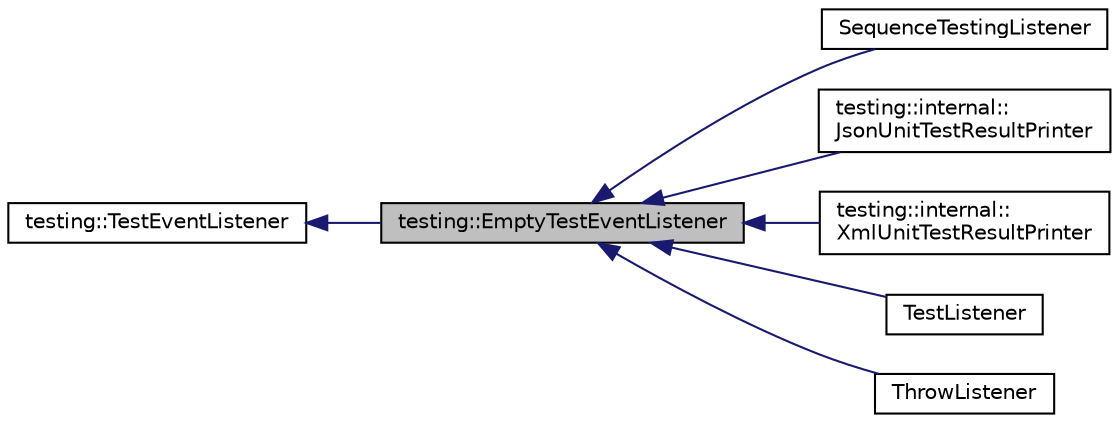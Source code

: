 digraph "testing::EmptyTestEventListener"
{
 // LATEX_PDF_SIZE
  edge [fontname="Helvetica",fontsize="10",labelfontname="Helvetica",labelfontsize="10"];
  node [fontname="Helvetica",fontsize="10",shape=record];
  rankdir="LR";
  Node1 [label="testing::EmptyTestEventListener",height=0.2,width=0.4,color="black", fillcolor="grey75", style="filled", fontcolor="black",tooltip=" "];
  Node2 -> Node1 [dir="back",color="midnightblue",fontsize="10",style="solid",fontname="Helvetica"];
  Node2 [label="testing::TestEventListener",height=0.2,width=0.4,color="black", fillcolor="white", style="filled",URL="$classtesting_1_1TestEventListener.html",tooltip=" "];
  Node1 -> Node3 [dir="back",color="midnightblue",fontsize="10",style="solid",fontname="Helvetica"];
  Node3 [label="SequenceTestingListener",height=0.2,width=0.4,color="black", fillcolor="white", style="filled",URL="$classSequenceTestingListener.html",tooltip=" "];
  Node1 -> Node4 [dir="back",color="midnightblue",fontsize="10",style="solid",fontname="Helvetica"];
  Node4 [label="testing::internal::\lJsonUnitTestResultPrinter",height=0.2,width=0.4,color="black", fillcolor="white", style="filled",URL="$classtesting_1_1internal_1_1JsonUnitTestResultPrinter.html",tooltip=" "];
  Node1 -> Node5 [dir="back",color="midnightblue",fontsize="10",style="solid",fontname="Helvetica"];
  Node5 [label="testing::internal::\lXmlUnitTestResultPrinter",height=0.2,width=0.4,color="black", fillcolor="white", style="filled",URL="$classtesting_1_1internal_1_1XmlUnitTestResultPrinter.html",tooltip=" "];
  Node1 -> Node6 [dir="back",color="midnightblue",fontsize="10",style="solid",fontname="Helvetica"];
  Node6 [label="TestListener",height=0.2,width=0.4,color="black", fillcolor="white", style="filled",URL="$classTestListener.html",tooltip=" "];
  Node1 -> Node7 [dir="back",color="midnightblue",fontsize="10",style="solid",fontname="Helvetica"];
  Node7 [label="ThrowListener",height=0.2,width=0.4,color="black", fillcolor="white", style="filled",URL="$classThrowListener.html",tooltip=" "];
}
